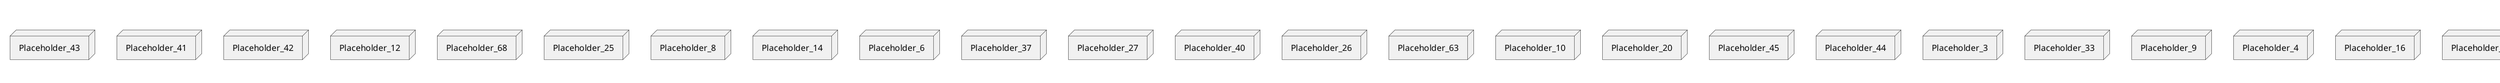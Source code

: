 @startuml
skinparam fixCircleLabelOverlapping true
node Placeholder_5 {
[aName] [[kbastani-spring-cloud-event-sourcing-example.system#_xMJqF7w4Ee6T_JeXG5hGqQ]]
}
node Placeholder_43 {
[aName] [[kbastani-spring-cloud-event-sourcing-example.system#_xMJqF7w4Ee6T_JeXG5hGqQ]]
}
node Placeholder_41 {
[aName] [[kbastani-spring-cloud-event-sourcing-example.system#_xMJqF7w4Ee6T_JeXG5hGqQ]]
}
node Placeholder_42 {
[aName] [[kbastani-spring-cloud-event-sourcing-example.system#_xMJqF7w4Ee6T_JeXG5hGqQ]]
}
node Placeholder_12 {
[aName] [[kbastani-spring-cloud-event-sourcing-example.system#_xMJqF7w4Ee6T_JeXG5hGqQ]]
}
node Placeholder_68 {
[aName] [[kbastani-spring-cloud-event-sourcing-example.system#_xMJqF7w4Ee6T_JeXG5hGqQ]]
}
node Placeholder_25 {
[aName] [[kbastani-spring-cloud-event-sourcing-example.system#_xMJqF7w4Ee6T_JeXG5hGqQ]]
}
node Placeholder_8 {
[aName] [[kbastani-spring-cloud-event-sourcing-example.system#_xMJqF7w4Ee6T_JeXG5hGqQ]]
}
node Placeholder_14 {
[aName] [[kbastani-spring-cloud-event-sourcing-example.system#_xMJqF7w4Ee6T_JeXG5hGqQ]]
}
node Placeholder_6 {
[aName] [[kbastani-spring-cloud-event-sourcing-example.system#_xMJqF7w4Ee6T_JeXG5hGqQ]]
}
node Placeholder_37 {
[aName] [[kbastani-spring-cloud-event-sourcing-example.system#_xMJqF7w4Ee6T_JeXG5hGqQ]]
}
node Placeholder_27 {
[aName] [[kbastani-spring-cloud-event-sourcing-example.system#_xMJqF7w4Ee6T_JeXG5hGqQ]]
}
node Placeholder_40 {
[aName] [[kbastani-spring-cloud-event-sourcing-example.system#_xMJqF7w4Ee6T_JeXG5hGqQ]]
}
node Placeholder_26 {
[aName] [[kbastani-spring-cloud-event-sourcing-example.system#_xMJqF7w4Ee6T_JeXG5hGqQ]]
}
node Placeholder_63 {
[aName] [[kbastani-spring-cloud-event-sourcing-example.system#_xMJqF7w4Ee6T_JeXG5hGqQ]]
}
node Placeholder_10 {
[aName] [[kbastani-spring-cloud-event-sourcing-example.system#_xMJqF7w4Ee6T_JeXG5hGqQ]]
}
node Placeholder_20 {
[aName] [[kbastani-spring-cloud-event-sourcing-example.system#_xMJqF7w4Ee6T_JeXG5hGqQ]]
}
node Placeholder_45 {
[aName] [[kbastani-spring-cloud-event-sourcing-example.system#_xMJqF7w4Ee6T_JeXG5hGqQ]]
}
node Placeholder_44 {
[aName] [[kbastani-spring-cloud-event-sourcing-example.system#_xMJqF7w4Ee6T_JeXG5hGqQ]]
}
node Placeholder_3 {
[aName] [[kbastani-spring-cloud-event-sourcing-example.system#_xMJqF7w4Ee6T_JeXG5hGqQ]]
}
node Placeholder_33 {
[aName] [[kbastani-spring-cloud-event-sourcing-example.system#_xMJqF7w4Ee6T_JeXG5hGqQ]]
}
node Placeholder_9 {
[aName] [[kbastani-spring-cloud-event-sourcing-example.system#_xMJqF7w4Ee6T_JeXG5hGqQ]]
}
node Placeholder_4 {
[aName] [[kbastani-spring-cloud-event-sourcing-example.system#_xMJqF7w4Ee6T_JeXG5hGqQ]]
}
node Placeholder_16 {
[aName] [[kbastani-spring-cloud-event-sourcing-example.system#_xMJqF7w4Ee6T_JeXG5hGqQ]]
}
node Placeholder_13 {
[aName] [[kbastani-spring-cloud-event-sourcing-example.system#_xMJqF7w4Ee6T_JeXG5hGqQ]]
}
node Placeholder_0 {
[aName] [[kbastani-spring-cloud-event-sourcing-example.system#_xMJqF7w4Ee6T_JeXG5hGqQ]]
}
node Placeholder_38 {
[aName] [[kbastani-spring-cloud-event-sourcing-example.system#_xMJqF7w4Ee6T_JeXG5hGqQ]]
}
node Placeholder_70 {
[aName] [[kbastani-spring-cloud-event-sourcing-example.system#_xMJqF7w4Ee6T_JeXG5hGqQ]]
}
node Placeholder_11 {
[aName] [[kbastani-spring-cloud-event-sourcing-example.system#_xMJqF7w4Ee6T_JeXG5hGqQ]]
}
node Placeholder_24 {
[aName] [[kbastani-spring-cloud-event-sourcing-example.system#_xMJqF7w4Ee6T_JeXG5hGqQ]]
}
node Placeholder_39 {
[aName] [[kbastani-spring-cloud-event-sourcing-example.system#_xMJqF7w4Ee6T_JeXG5hGqQ]]
}
node Placeholder_7 {
[aName] [[kbastani-spring-cloud-event-sourcing-example.system#_xMJqF7w4Ee6T_JeXG5hGqQ]]
}
node Placeholder_23 {
[aName] [[kbastani-spring-cloud-event-sourcing-example.system#_xMJqF7w4Ee6T_JeXG5hGqQ]]
}
node Placeholder_28 {
[aName] [[kbastani-spring-cloud-event-sourcing-example.system#_xMJqF7w4Ee6T_JeXG5hGqQ]]
}
node Placeholder_1 {
[aName] [[kbastani-spring-cloud-event-sourcing-example.system#_xMJqF7w4Ee6T_JeXG5hGqQ]]
}
node Placeholder_19 {
[aName] [[kbastani-spring-cloud-event-sourcing-example.system#_xMJqF7w4Ee6T_JeXG5hGqQ]]
}
node Placeholder_57 {
[aName] [[kbastani-spring-cloud-event-sourcing-example.system#_xMJqF7w4Ee6T_JeXG5hGqQ]]
}
node Placeholder_15 {
[aName] [[kbastani-spring-cloud-event-sourcing-example.system#_xMJqF7w4Ee6T_JeXG5hGqQ]]
}
node Placeholder_60 {
[aName] [[kbastani-spring-cloud-event-sourcing-example.system#_xMJqF7w4Ee6T_JeXG5hGqQ]]
}
node Placeholder_52 {
[aName] [[kbastani-spring-cloud-event-sourcing-example.system#_xMJqF7w4Ee6T_JeXG5hGqQ]]
}
node Placeholder_18 {
[aName] [[kbastani-spring-cloud-event-sourcing-example.system#_xMJqF7w4Ee6T_JeXG5hGqQ]]
}
node Placeholder_21 {
[aName] [[kbastani-spring-cloud-event-sourcing-example.system#_xMJqF7w4Ee6T_JeXG5hGqQ]]
}
node Placeholder_22 {
[aName] [[kbastani-spring-cloud-event-sourcing-example.system#_xMJqF7w4Ee6T_JeXG5hGqQ]]
}
[aName] -(0- [aName] : demo_UserRepository_Provider
[aName] -(0- [aName] : demo_UserService_Provider
[aName] -(0- [aName] : demo_account_AccountRepository_Provider
[aName] -(0- [aName] : demo_api_v1_AccountServiceV1_Provider
[aName] -(0- [aName] : demo_api_v1_CatalogServiceV1_Provider
[aName] -(0- [aName] : demo_api_v1_OAuth2RestTemplate_Provider
[aName] -(0- [aName] : demo_api_v1_OAuth2RestTemplate_Provider
[aName] -(0- [aName] : demo_api_v1_OAuth2RestTemplate_Provider
[aName] -(0- [aName] : demo_api_v1_OrderServiceV1_Provider
[aName] -(0- [aName] : demo_api_v1_RestTemplate_Provider
[aName] -(0- [aName] : demo_api_v1_RestTemplate_Provider
[aName] -(0- [aName] : demo_api_v1_ShoppingCartServiceV1_Provider
[aName] -(0- [aName] : demo_api_v1_UserServiceV1_Provider
[aName] -(0- [aName] : demo_cart_CartEventRepository_Provider
[aName] -(0- [aName] : demo_catalog_CatalogInfoRepository_Provider
[aName] -(0- [aName] : demo_inventory_InventoryRepository_Provider
[aName] -(0- [aName] : demo_invoice_InvoiceRepository_Provider
[aName] -(0- [aName] : demo_login_AuthenticationManager_Provider
[aName] -(0- [aName] : demo_login_ClientDetailsService_Provider
[aName] -(0- [aName] : demo_login_HttpSessionSecurityContextRepository_Provider
[aName] -(0- [aName] : demo_order_OrderEventRepository_Provider
[aName] -(0- [aName] : demo_order_OrderRepository_Provider
[aName] -(0- [aName] : demo_order_OrderRepository_Provider
[aName] -(0- [aName] : demo_product_ProductRepository_Provider
[aName] -(0- [aName] : demo_user_UserRepository_Provider
[aName] -(0- [aName] : demo_v1_InventoryServiceV1_Provider
[aName] -(0- [aName] : demo_v1_Session_Provider
[aName] -(0- [aName] : user_service_Provider
[aName] -(0- [aName] : user_service_Provider

@enduml
